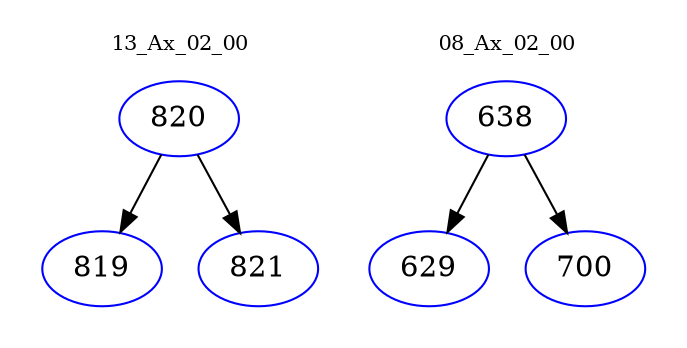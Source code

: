digraph{
subgraph cluster_0 {
color = white
label = "13_Ax_02_00";
fontsize=10;
T0_820 [label="820", color="blue"]
T0_820 -> T0_819 [color="black"]
T0_819 [label="819", color="blue"]
T0_820 -> T0_821 [color="black"]
T0_821 [label="821", color="blue"]
}
subgraph cluster_1 {
color = white
label = "08_Ax_02_00";
fontsize=10;
T1_638 [label="638", color="blue"]
T1_638 -> T1_629 [color="black"]
T1_629 [label="629", color="blue"]
T1_638 -> T1_700 [color="black"]
T1_700 [label="700", color="blue"]
}
}

